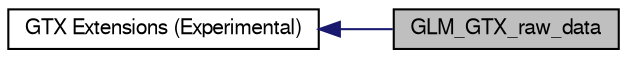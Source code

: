 digraph "GLM_GTX_raw_data"
{
  edge [fontname="FreeSans",fontsize="10",labelfontname="FreeSans",labelfontsize="10"];
  node [fontname="FreeSans",fontsize="10",shape=record];
  rankdir=LR;
  Node1 [label="GTX Extensions (Experimental)",height=0.2,width=0.4,color="black", fillcolor="white", style="filled",URL="$d8/d93/group__gtx.html",tooltip="Functions and types that the GLSL specification doesn&#39;t define, but useful to have for a C++ program..."];
  Node0 [label="GLM_GTX_raw_data",height=0.2,width=0.4,color="black", fillcolor="grey75", style="filled" fontcolor="black"];
  Node1->Node0 [shape=plaintext, color="midnightblue", dir="back", style="solid"];
}
